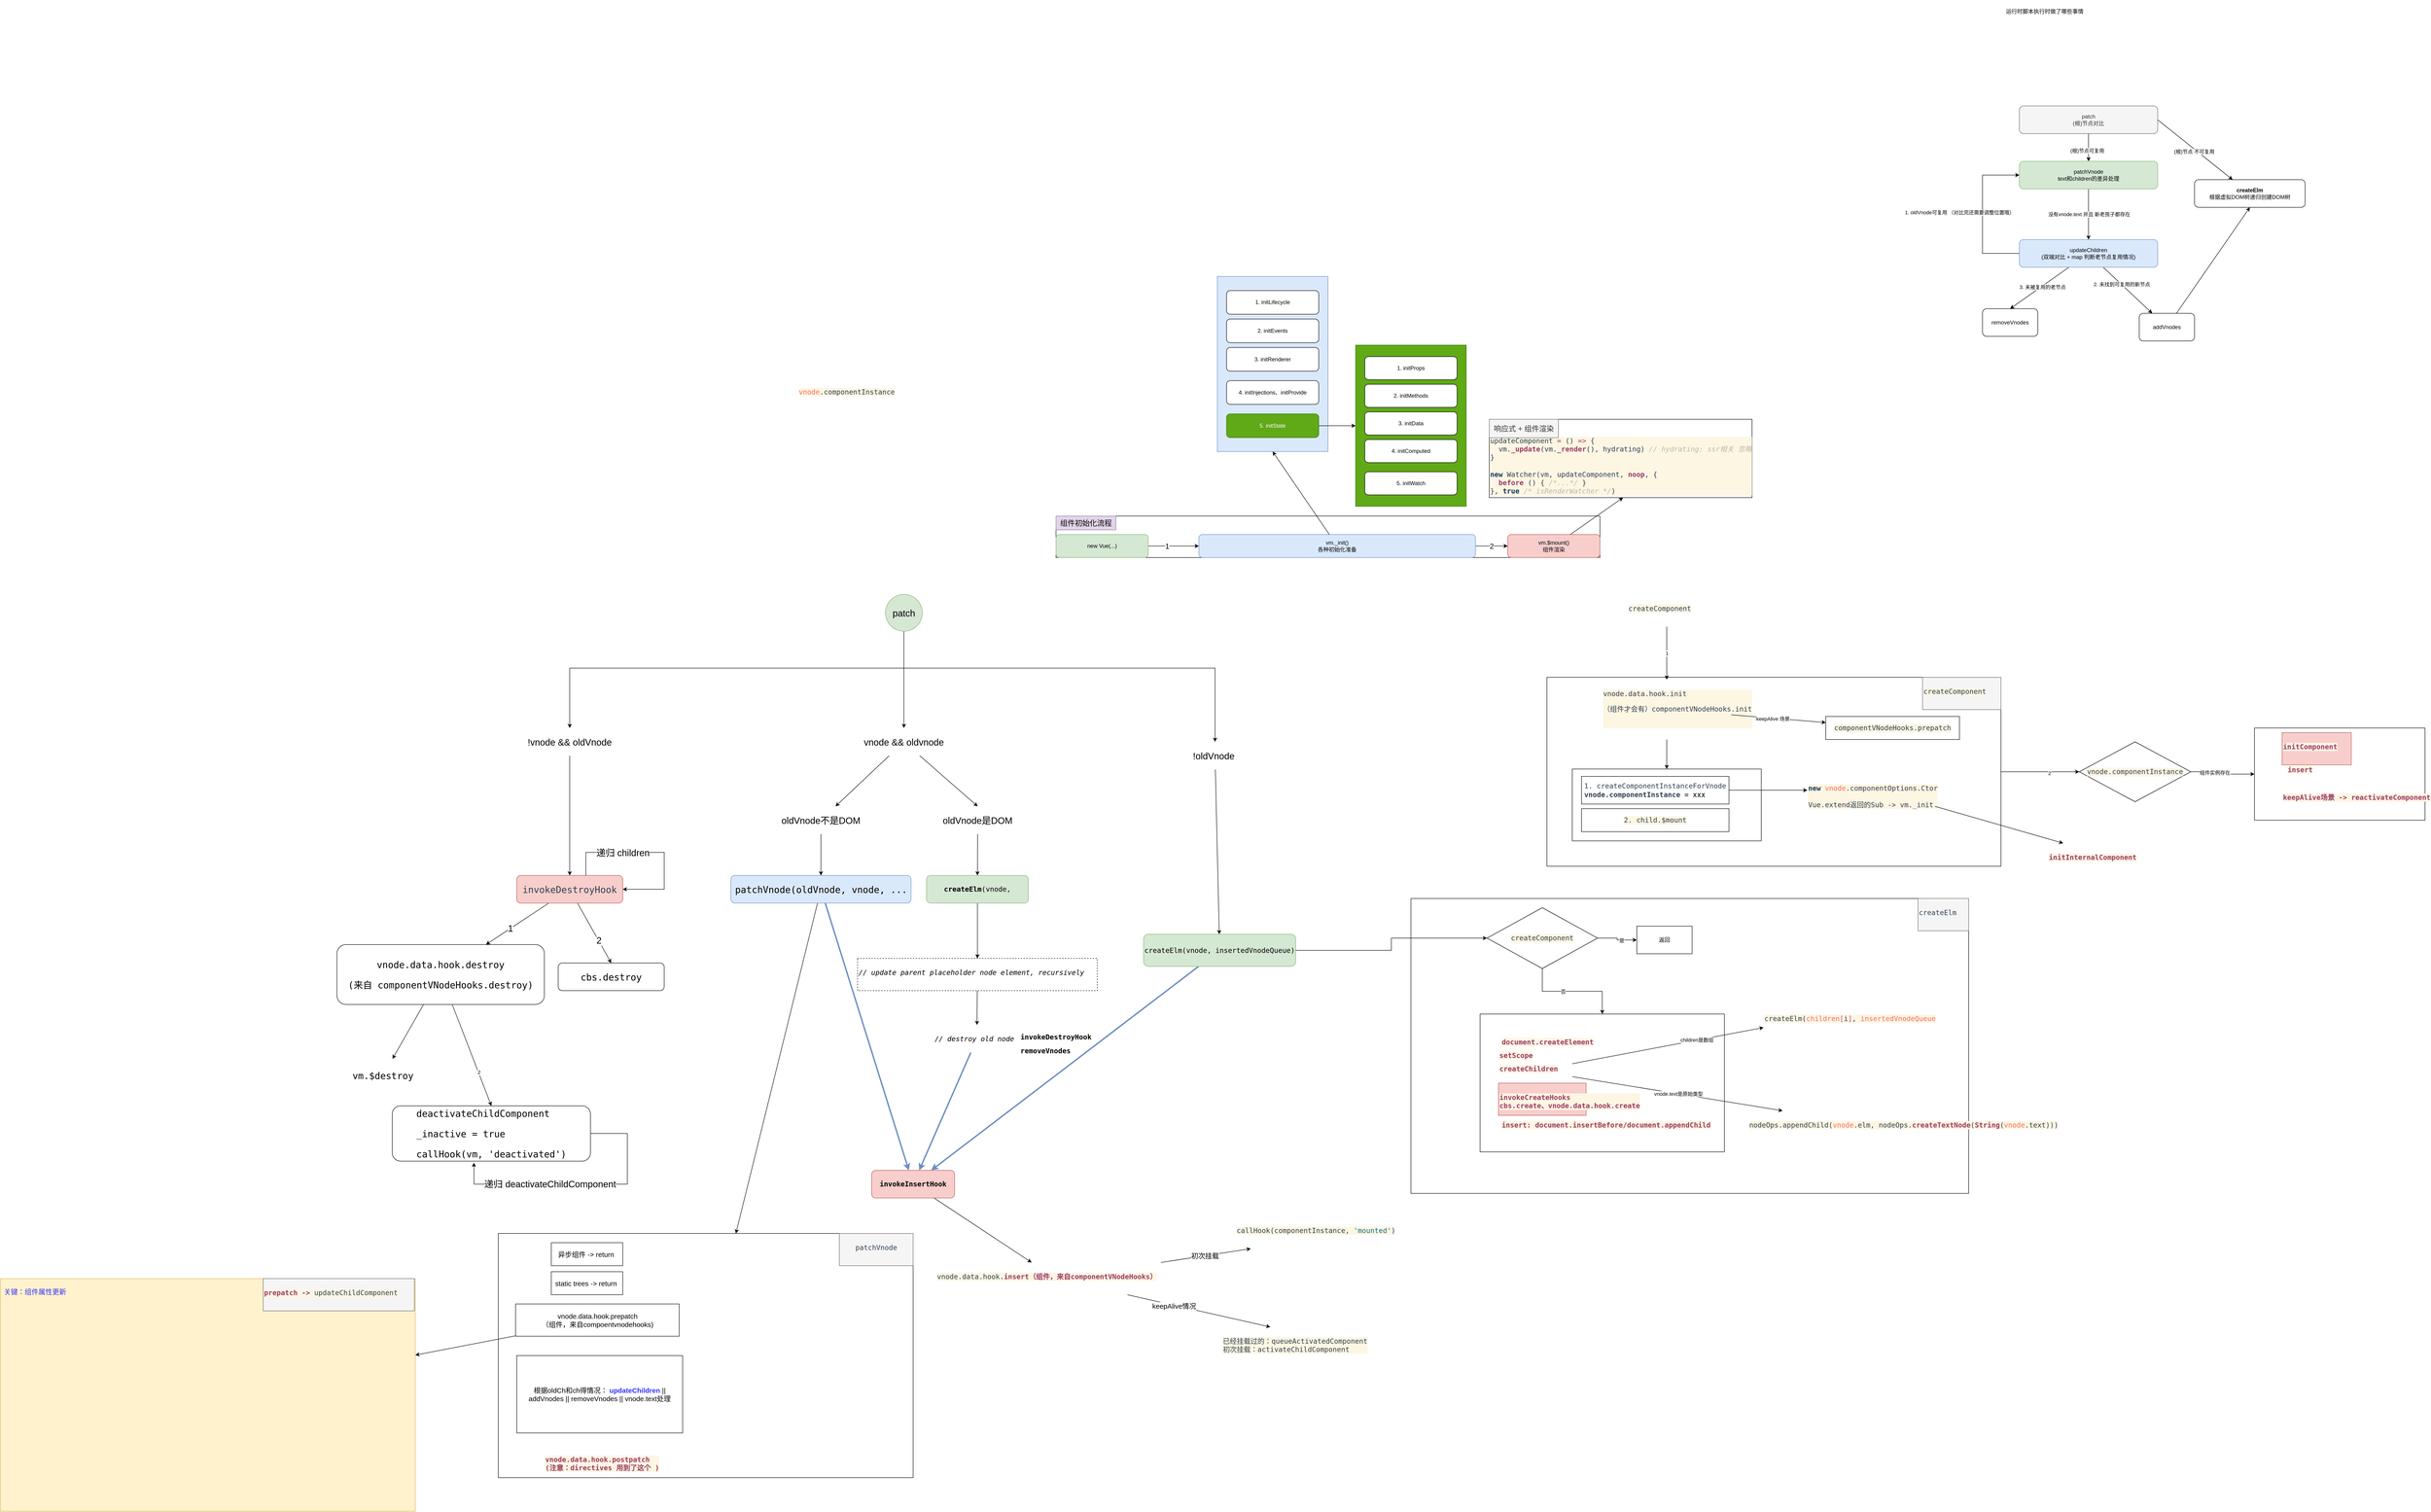 <mxfile version="20.8.13" type="github">
  <diagram id="CYfjbphqx9tA-r45BFys" name="第 1 页">
    <mxGraphModel dx="7836" dy="2775" grid="1" gridSize="10" guides="1" tooltips="1" connect="1" arrows="1" fold="1" page="1" pageScale="1" pageWidth="827" pageHeight="1169" math="0" shadow="0">
      <root>
        <mxCell id="0" />
        <mxCell id="1" parent="0" />
        <mxCell id="IgrU8c0RmBnP60wYQgWF-72" value="" style="rounded=0;whiteSpace=wrap;html=1;labelBackgroundColor=none;fontSize=16;" parent="1" vertex="1">
          <mxGeometry x="-2240" y="1100" width="1180" height="90" as="geometry" />
        </mxCell>
        <mxCell id="-97AYH8ZoUTmS3safVxG-1" value="运行时脚本执行时做了哪些事情" style="text;html=1;strokeColor=none;fillColor=none;align=center;verticalAlign=middle;whiteSpace=wrap;rounded=0;" parent="1" vertex="1">
          <mxGeometry x="-230" y="-20" width="270" height="50" as="geometry" />
        </mxCell>
        <mxCell id="nyC_OaXjF2CT9D5yMoAg-6" style="edgeStyle=orthogonalEdgeStyle;rounded=0;orthogonalLoop=1;jettySize=auto;html=1;entryX=0.5;entryY=0;entryDx=0;entryDy=0;" parent="1" source="nyC_OaXjF2CT9D5yMoAg-3" target="nyC_OaXjF2CT9D5yMoAg-4" edge="1">
          <mxGeometry relative="1" as="geometry" />
        </mxCell>
        <mxCell id="nyC_OaXjF2CT9D5yMoAg-7" value="(根)节点可复用" style="edgeLabel;html=1;align=center;verticalAlign=middle;resizable=0;points=[];" parent="nyC_OaXjF2CT9D5yMoAg-6" vertex="1" connectable="0">
          <mxGeometry x="0.233" y="-3" relative="1" as="geometry">
            <mxPoint as="offset" />
          </mxGeometry>
        </mxCell>
        <mxCell id="nyC_OaXjF2CT9D5yMoAg-13" style="rounded=0;orthogonalLoop=1;jettySize=auto;html=1;exitX=1;exitY=0.5;exitDx=0;exitDy=0;" parent="1" source="nyC_OaXjF2CT9D5yMoAg-3" target="nyC_OaXjF2CT9D5yMoAg-12" edge="1">
          <mxGeometry relative="1" as="geometry" />
        </mxCell>
        <mxCell id="nyC_OaXjF2CT9D5yMoAg-14" value="(根)节点 不可复用" style="edgeLabel;html=1;align=center;verticalAlign=middle;resizable=0;points=[];" parent="nyC_OaXjF2CT9D5yMoAg-13" vertex="1" connectable="0">
          <mxGeometry x="0.057" y="2" relative="1" as="geometry">
            <mxPoint x="-8" y="2" as="offset" />
          </mxGeometry>
        </mxCell>
        <mxCell id="nyC_OaXjF2CT9D5yMoAg-3" value="patch&lt;br&gt;(根)节点对比" style="rounded=1;whiteSpace=wrap;html=1;fillColor=#f5f5f5;fontColor=#333333;strokeColor=#666666;" parent="1" vertex="1">
          <mxGeometry x="-150" y="210" width="300" height="60" as="geometry" />
        </mxCell>
        <mxCell id="nyC_OaXjF2CT9D5yMoAg-10" style="edgeStyle=orthogonalEdgeStyle;rounded=0;orthogonalLoop=1;jettySize=auto;html=1;" parent="1" source="nyC_OaXjF2CT9D5yMoAg-4" target="nyC_OaXjF2CT9D5yMoAg-5" edge="1">
          <mxGeometry relative="1" as="geometry" />
        </mxCell>
        <mxCell id="nyC_OaXjF2CT9D5yMoAg-11" value="没有vnode.text 并且 新老孩子都存在" style="edgeLabel;html=1;align=center;verticalAlign=middle;resizable=0;points=[];" parent="nyC_OaXjF2CT9D5yMoAg-10" vertex="1" connectable="0">
          <mxGeometry x="-0.017" y="1" relative="1" as="geometry">
            <mxPoint y="1" as="offset" />
          </mxGeometry>
        </mxCell>
        <mxCell id="nyC_OaXjF2CT9D5yMoAg-4" value="patchVnode&lt;br&gt;text和children的差异处理" style="rounded=1;whiteSpace=wrap;html=1;fillColor=#d5e8d4;strokeColor=#82b366;" parent="1" vertex="1">
          <mxGeometry x="-150" y="330" width="300" height="60" as="geometry" />
        </mxCell>
        <mxCell id="nyC_OaXjF2CT9D5yMoAg-19" style="edgeStyle=orthogonalEdgeStyle;rounded=0;orthogonalLoop=1;jettySize=auto;html=1;entryX=0;entryY=0.5;entryDx=0;entryDy=0;" parent="1" source="nyC_OaXjF2CT9D5yMoAg-5" target="nyC_OaXjF2CT9D5yMoAg-4" edge="1">
          <mxGeometry relative="1" as="geometry">
            <Array as="points">
              <mxPoint x="-230" y="530" />
              <mxPoint x="-230" y="360" />
            </Array>
          </mxGeometry>
        </mxCell>
        <mxCell id="nyC_OaXjF2CT9D5yMoAg-20" value="1. oldVnode可复用 （对比完还需要调整位置哦）" style="edgeLabel;html=1;align=center;verticalAlign=middle;resizable=0;points=[];" parent="nyC_OaXjF2CT9D5yMoAg-19" vertex="1" connectable="0">
          <mxGeometry x="0.174" y="-2" relative="1" as="geometry">
            <mxPoint x="-52" y="24" as="offset" />
          </mxGeometry>
        </mxCell>
        <mxCell id="nyC_OaXjF2CT9D5yMoAg-29" style="rounded=0;orthogonalLoop=1;jettySize=auto;html=1;" parent="1" source="nyC_OaXjF2CT9D5yMoAg-5" target="nyC_OaXjF2CT9D5yMoAg-27" edge="1">
          <mxGeometry relative="1" as="geometry" />
        </mxCell>
        <mxCell id="nyC_OaXjF2CT9D5yMoAg-32" value="2. 未找到可复用的新节点" style="edgeLabel;html=1;align=center;verticalAlign=middle;resizable=0;points=[];" parent="nyC_OaXjF2CT9D5yMoAg-29" vertex="1" connectable="0">
          <mxGeometry x="-0.258" y="1" relative="1" as="geometry">
            <mxPoint as="offset" />
          </mxGeometry>
        </mxCell>
        <mxCell id="nyC_OaXjF2CT9D5yMoAg-30" style="rounded=0;orthogonalLoop=1;jettySize=auto;html=1;entryX=0.5;entryY=0;entryDx=0;entryDy=0;" parent="1" source="nyC_OaXjF2CT9D5yMoAg-5" target="nyC_OaXjF2CT9D5yMoAg-23" edge="1">
          <mxGeometry relative="1" as="geometry" />
        </mxCell>
        <mxCell id="nyC_OaXjF2CT9D5yMoAg-31" value="3. 未被复用的老节点" style="edgeLabel;html=1;align=center;verticalAlign=middle;resizable=0;points=[];" parent="nyC_OaXjF2CT9D5yMoAg-30" vertex="1" connectable="0">
          <mxGeometry x="-0.07" y="1" relative="1" as="geometry">
            <mxPoint x="1" as="offset" />
          </mxGeometry>
        </mxCell>
        <mxCell id="nyC_OaXjF2CT9D5yMoAg-5" value="updateChildren&lt;br&gt;(双端对比 + map 判断老节点复用情况)" style="rounded=1;whiteSpace=wrap;html=1;fillColor=#dae8fc;strokeColor=#6c8ebf;" parent="1" vertex="1">
          <mxGeometry x="-150" y="500" width="300" height="60" as="geometry" />
        </mxCell>
        <mxCell id="nyC_OaXjF2CT9D5yMoAg-12" value="&lt;b&gt;createElm&lt;/b&gt;&lt;br&gt;根据虚拟DOM树递归创建DOM树" style="rounded=1;whiteSpace=wrap;html=1;" parent="1" vertex="1">
          <mxGeometry x="230" y="370" width="240" height="60" as="geometry" />
        </mxCell>
        <mxCell id="nyC_OaXjF2CT9D5yMoAg-23" value="removeVnodes" style="rounded=1;whiteSpace=wrap;html=1;" parent="1" vertex="1">
          <mxGeometry x="-230" y="650" width="120" height="60" as="geometry" />
        </mxCell>
        <mxCell id="nyC_OaXjF2CT9D5yMoAg-35" style="edgeStyle=none;rounded=0;orthogonalLoop=1;jettySize=auto;html=1;entryX=0.5;entryY=1;entryDx=0;entryDy=0;" parent="1" source="nyC_OaXjF2CT9D5yMoAg-27" target="nyC_OaXjF2CT9D5yMoAg-12" edge="1">
          <mxGeometry relative="1" as="geometry" />
        </mxCell>
        <mxCell id="nyC_OaXjF2CT9D5yMoAg-27" value="addVnodes" style="rounded=1;whiteSpace=wrap;html=1;" parent="1" vertex="1">
          <mxGeometry x="110" y="660" width="120" height="60" as="geometry" />
        </mxCell>
        <mxCell id="IgrU8c0RmBnP60wYQgWF-32" value="" style="group;fillColor=#fff2cc;strokeColor=#d6b656;container=0;" parent="1" vertex="1" connectable="0">
          <mxGeometry x="-1890" y="580" width="240" height="380" as="geometry" />
        </mxCell>
        <mxCell id="IgrU8c0RmBnP60wYQgWF-27" value="" style="rounded=0;whiteSpace=wrap;html=1;labelBackgroundColor=none;fontSize=16;fillColor=#dae8fc;strokeColor=#6c8ebf;" parent="1" vertex="1">
          <mxGeometry x="-1890" y="580" width="240" height="380" as="geometry" />
        </mxCell>
        <mxCell id="IgrU8c0RmBnP60wYQgWF-4" value="1. initLifecycle" style="rounded=1;whiteSpace=wrap;html=1;" parent="1" vertex="1">
          <mxGeometry x="-1870" y="610.588" width="200" height="51.471" as="geometry" />
        </mxCell>
        <mxCell id="IgrU8c0RmBnP60wYQgWF-5" value="2. initEvents" style="rounded=1;whiteSpace=wrap;html=1;" parent="1" vertex="1">
          <mxGeometry x="-1870" y="672.353" width="200" height="51.471" as="geometry" />
        </mxCell>
        <mxCell id="IgrU8c0RmBnP60wYQgWF-6" value="3. initRenderer" style="rounded=1;whiteSpace=wrap;html=1;" parent="1" vertex="1">
          <mxGeometry x="-1870" y="734.118" width="200" height="51.471" as="geometry" />
        </mxCell>
        <mxCell id="IgrU8c0RmBnP60wYQgWF-7" value="4. initInjections、initProvide" style="rounded=1;whiteSpace=wrap;html=1;" parent="1" vertex="1">
          <mxGeometry x="-1870" y="806.176" width="200" height="51.471" as="geometry" />
        </mxCell>
        <mxCell id="IgrU8c0RmBnP60wYQgWF-8" value="5. initState" style="rounded=1;whiteSpace=wrap;html=1;fillColor=#60a917;fontColor=#ffffff;strokeColor=#2D7600;" parent="1" vertex="1">
          <mxGeometry x="-1870" y="878.235" width="200" height="51.471" as="geometry" />
        </mxCell>
        <mxCell id="IgrU8c0RmBnP60wYQgWF-45" style="rounded=0;orthogonalLoop=1;jettySize=auto;html=1;fontSize=16;" parent="1" source="IgrU8c0RmBnP60wYQgWF-8" target="IgrU8c0RmBnP60wYQgWF-44" edge="1">
          <mxGeometry relative="1" as="geometry" />
        </mxCell>
        <mxCell id="IgrU8c0RmBnP60wYQgWF-66" style="edgeStyle=none;rounded=0;orthogonalLoop=1;jettySize=auto;html=1;entryX=0;entryY=0.5;entryDx=0;entryDy=0;fontSize=16;" parent="1" source="IgrU8c0RmBnP60wYQgWF-55" target="IgrU8c0RmBnP60wYQgWF-56" edge="1">
          <mxGeometry relative="1" as="geometry" />
        </mxCell>
        <mxCell id="IgrU8c0RmBnP60wYQgWF-69" value="1" style="edgeLabel;html=1;align=center;verticalAlign=middle;resizable=0;points=[];fontSize=16;" parent="IgrU8c0RmBnP60wYQgWF-66" vertex="1" connectable="0">
          <mxGeometry x="-0.257" y="1" relative="1" as="geometry">
            <mxPoint y="1" as="offset" />
          </mxGeometry>
        </mxCell>
        <mxCell id="IgrU8c0RmBnP60wYQgWF-55" value="new Vue(...)" style="rounded=1;whiteSpace=wrap;html=1;fillColor=#d5e8d4;strokeColor=#82b366;" parent="1" vertex="1">
          <mxGeometry x="-2240" y="1140" width="200" height="50" as="geometry" />
        </mxCell>
        <mxCell id="IgrU8c0RmBnP60wYQgWF-68" style="edgeStyle=none;rounded=0;orthogonalLoop=1;jettySize=auto;html=1;entryX=0;entryY=0.5;entryDx=0;entryDy=0;fontSize=16;" parent="1" source="IgrU8c0RmBnP60wYQgWF-56" target="IgrU8c0RmBnP60wYQgWF-67" edge="1">
          <mxGeometry relative="1" as="geometry" />
        </mxCell>
        <mxCell id="IgrU8c0RmBnP60wYQgWF-70" value="2" style="edgeLabel;html=1;align=center;verticalAlign=middle;resizable=0;points=[];fontSize=16;" parent="IgrU8c0RmBnP60wYQgWF-68" vertex="1" connectable="0">
          <mxGeometry y="1" relative="1" as="geometry">
            <mxPoint y="1" as="offset" />
          </mxGeometry>
        </mxCell>
        <mxCell id="IgrU8c0RmBnP60wYQgWF-56" value="vm._init()&lt;br&gt;各种初始化准备" style="rounded=1;whiteSpace=wrap;html=1;fillColor=#dae8fc;strokeColor=#6c8ebf;" parent="1" vertex="1">
          <mxGeometry x="-1930" y="1140" width="600" height="50" as="geometry" />
        </mxCell>
        <mxCell id="IgrU8c0RmBnP60wYQgWF-62" value="" style="group" parent="1" vertex="1" connectable="0">
          <mxGeometry x="-1590" y="728.97" width="240" height="350" as="geometry" />
        </mxCell>
        <mxCell id="IgrU8c0RmBnP60wYQgWF-44" value="" style="rounded=0;whiteSpace=wrap;html=1;labelBackgroundColor=none;fontSize=16;fillColor=#60a917;strokeColor=#2D7600;fontColor=#ffffff;" parent="IgrU8c0RmBnP60wYQgWF-62" vertex="1">
          <mxGeometry width="240" height="350" as="geometry" />
        </mxCell>
        <mxCell id="IgrU8c0RmBnP60wYQgWF-9" value="1. initProps" style="rounded=1;whiteSpace=wrap;html=1;" parent="IgrU8c0RmBnP60wYQgWF-62" vertex="1">
          <mxGeometry x="20" y="25" width="200" height="50" as="geometry" />
        </mxCell>
        <mxCell id="IgrU8c0RmBnP60wYQgWF-10" value="2.&amp;nbsp;initMethods" style="rounded=1;whiteSpace=wrap;html=1;" parent="IgrU8c0RmBnP60wYQgWF-62" vertex="1">
          <mxGeometry x="20" y="85" width="200" height="50" as="geometry" />
        </mxCell>
        <mxCell id="IgrU8c0RmBnP60wYQgWF-11" value="3.&amp;nbsp;initData" style="rounded=1;whiteSpace=wrap;html=1;" parent="IgrU8c0RmBnP60wYQgWF-62" vertex="1">
          <mxGeometry x="20" y="145" width="200" height="50" as="geometry" />
        </mxCell>
        <mxCell id="IgrU8c0RmBnP60wYQgWF-12" value="4.&amp;nbsp;initComputed" style="rounded=1;whiteSpace=wrap;html=1;" parent="IgrU8c0RmBnP60wYQgWF-62" vertex="1">
          <mxGeometry x="20" y="205" width="200" height="50" as="geometry" />
        </mxCell>
        <mxCell id="IgrU8c0RmBnP60wYQgWF-13" value="5.&amp;nbsp;initWatch" style="rounded=1;whiteSpace=wrap;html=1;" parent="IgrU8c0RmBnP60wYQgWF-62" vertex="1">
          <mxGeometry x="20" y="275" width="200" height="50" as="geometry" />
        </mxCell>
        <mxCell id="IgrU8c0RmBnP60wYQgWF-67" value="vm.$mount()&lt;br&gt;组件渲染" style="rounded=1;whiteSpace=wrap;html=1;fillColor=#f8cecc;strokeColor=#b85450;" parent="1" vertex="1">
          <mxGeometry x="-1260" y="1140" width="200" height="50" as="geometry" />
        </mxCell>
        <mxCell id="IgrU8c0RmBnP60wYQgWF-65" style="edgeStyle=none;rounded=0;orthogonalLoop=1;jettySize=auto;html=1;entryX=0.5;entryY=1;entryDx=0;entryDy=0;fontSize=16;" parent="1" source="IgrU8c0RmBnP60wYQgWF-56" target="IgrU8c0RmBnP60wYQgWF-27" edge="1">
          <mxGeometry relative="1" as="geometry" />
        </mxCell>
        <mxCell id="IgrU8c0RmBnP60wYQgWF-73" value="组件初始化流程" style="text;html=1;strokeColor=#9673a6;fillColor=#e1d5e7;align=center;verticalAlign=middle;whiteSpace=wrap;rounded=0;fontSize=16;" parent="1" vertex="1">
          <mxGeometry x="-2240" y="1100" width="130" height="30" as="geometry" />
        </mxCell>
        <mxCell id="IgrU8c0RmBnP60wYQgWF-80" value="" style="group" parent="1" vertex="1" connectable="0">
          <mxGeometry x="-1300" y="890" width="570" height="170" as="geometry" />
        </mxCell>
        <mxCell id="IgrU8c0RmBnP60wYQgWF-78" value="" style="rounded=0;whiteSpace=wrap;html=1;labelBackgroundColor=none;fontSize=16;" parent="IgrU8c0RmBnP60wYQgWF-80" vertex="1">
          <mxGeometry width="570" height="170" as="geometry" />
        </mxCell>
        <mxCell id="IgrU8c0RmBnP60wYQgWF-76" value="&lt;pre style=&quot;background-color:#fdf6e3;color:#2f3f50;font-family:&#39;Fira Code&#39;,monospace;font-size:11.3pt;&quot;&gt;updateComponent &lt;span style=&quot;color:#9b3a63;&quot;&gt;= &lt;/span&gt;() &lt;span style=&quot;color:#9b3a63;&quot;&gt;=&amp;gt; &lt;/span&gt;{&lt;br&gt;  vm.&lt;span style=&quot;color:#9b3a63;font-weight:bold;&quot;&gt;_update&lt;/span&gt;(vm.&lt;span style=&quot;color:#9b3a63;font-weight:bold;&quot;&gt;_render&lt;/span&gt;(), hydrating) &lt;span style=&quot;color:#beb7a2;font-style:italic;&quot;&gt;// hydrating: ssr&lt;/span&gt;&lt;span style=&quot;color:#beb7a2;font-style:italic;font-family:&#39;Menlo-Regular&#39;,monospace;&quot;&gt;相关 忽略&lt;br&gt;&lt;/span&gt;}&lt;br&gt;&lt;br&gt;&lt;span style=&quot;color:#16395a;font-weight:bold;&quot;&gt;new &lt;/span&gt;Watcher(vm, updateComponent, &lt;span style=&quot;color:#9b3a63;font-weight:bold;&quot;&gt;noop&lt;/span&gt;, {&lt;br&gt;  &lt;span style=&quot;color:#9b3a63;font-weight:bold;&quot;&gt;before &lt;/span&gt;() { &lt;span style=&quot;color:#beb7a2;font-style:italic;&quot;&gt;/*...*/ &lt;/span&gt;}&lt;br&gt;}, &lt;span style=&quot;color:#16395a;font-weight:bold;&quot;&gt;true &lt;/span&gt;&lt;span style=&quot;color:#beb7a2;font-style:italic;&quot;&gt;/* isRenderWatcher */&lt;/span&gt;)&lt;/pre&gt;" style="text;whiteSpace=wrap;html=1;fontSize=16;verticalAlign=middle;" parent="IgrU8c0RmBnP60wYQgWF-80" vertex="1">
          <mxGeometry y="39.71" width="570" height="121.76" as="geometry" />
        </mxCell>
        <mxCell id="IgrU8c0RmBnP60wYQgWF-77" value="响应式 + 组件渲染" style="rounded=0;whiteSpace=wrap;html=1;labelBackgroundColor=none;fontSize=16;fillColor=#f5f5f5;strokeColor=#666666;fontColor=#333333;" parent="IgrU8c0RmBnP60wYQgWF-80" vertex="1">
          <mxGeometry width="150" height="40" as="geometry" />
        </mxCell>
        <mxCell id="IgrU8c0RmBnP60wYQgWF-79" style="edgeStyle=none;rounded=0;orthogonalLoop=1;jettySize=auto;html=1;exitX=1;exitY=0.5;exitDx=0;exitDy=0;fontSize=16;" parent="IgrU8c0RmBnP60wYQgWF-80" source="IgrU8c0RmBnP60wYQgWF-77" target="IgrU8c0RmBnP60wYQgWF-77" edge="1">
          <mxGeometry relative="1" as="geometry" />
        </mxCell>
        <mxCell id="IgrU8c0RmBnP60wYQgWF-81" style="edgeStyle=none;rounded=0;orthogonalLoop=1;jettySize=auto;html=1;fontSize=16;entryX=0.509;entryY=1.07;entryDx=0;entryDy=0;entryPerimeter=0;" parent="1" source="IgrU8c0RmBnP60wYQgWF-67" target="IgrU8c0RmBnP60wYQgWF-76" edge="1">
          <mxGeometry relative="1" as="geometry" />
        </mxCell>
        <mxCell id="qLNd9muEBpBftxDDXbBB-7" style="rounded=0;orthogonalLoop=1;jettySize=auto;html=1;entryX=0.5;entryY=0;entryDx=0;entryDy=0;" parent="1" source="qLNd9muEBpBftxDDXbBB-2" target="qLNd9muEBpBftxDDXbBB-5" edge="1">
          <mxGeometry relative="1" as="geometry" />
        </mxCell>
        <mxCell id="qLNd9muEBpBftxDDXbBB-20" value="&lt;font style=&quot;font-size: 20px;&quot;&gt;2&lt;/font&gt;" style="edgeLabel;html=1;align=center;verticalAlign=middle;resizable=0;points=[];labelBackgroundColor=default;fontColor=default;" parent="qLNd9muEBpBftxDDXbBB-7" vertex="1" connectable="0">
          <mxGeometry x="0.218" y="1" relative="1" as="geometry">
            <mxPoint y="1" as="offset" />
          </mxGeometry>
        </mxCell>
        <mxCell id="qLNd9muEBpBftxDDXbBB-8" style="rounded=0;orthogonalLoop=1;jettySize=auto;html=1;" parent="1" source="qLNd9muEBpBftxDDXbBB-2" target="qLNd9muEBpBftxDDXbBB-6" edge="1">
          <mxGeometry relative="1" as="geometry" />
        </mxCell>
        <mxCell id="qLNd9muEBpBftxDDXbBB-21" value="&lt;font style=&quot;font-size: 20px;&quot;&gt;1&lt;/font&gt;" style="edgeLabel;html=1;align=center;verticalAlign=middle;resizable=0;points=[];labelBackgroundColor=default;fontColor=default;" parent="qLNd9muEBpBftxDDXbBB-8" vertex="1" connectable="0">
          <mxGeometry x="0.21" y="-2" relative="1" as="geometry">
            <mxPoint y="1" as="offset" />
          </mxGeometry>
        </mxCell>
        <mxCell id="qLNd9muEBpBftxDDXbBB-2" value="&lt;pre style=&quot;color: rgb(47, 63, 80); font-family: &amp;quot;Fira Code&amp;quot;, monospace; font-size: 20px;&quot;&gt;invokeDestroyHook&lt;/pre&gt;" style="rounded=1;whiteSpace=wrap;html=1;fillColor=#f8cecc;strokeColor=#b85450;fontSize=20;" parent="1" vertex="1">
          <mxGeometry x="-3410" y="1880" width="230" height="60" as="geometry" />
        </mxCell>
        <mxCell id="qLNd9muEBpBftxDDXbBB-5" value="&lt;pre style=&quot;font-family: &amp;quot;Fira Code&amp;quot;, monospace; font-size: 20px;&quot;&gt;cbs.destroy&lt;/pre&gt;" style="rounded=1;whiteSpace=wrap;html=1;labelBackgroundColor=none;fontColor=default;fontSize=20;" parent="1" vertex="1">
          <mxGeometry x="-3320" y="2070" width="230" height="60" as="geometry" />
        </mxCell>
        <mxCell id="qLNd9muEBpBftxDDXbBB-17" style="edgeStyle=none;rounded=0;orthogonalLoop=1;jettySize=auto;html=1;entryX=0.5;entryY=0;entryDx=0;entryDy=0;labelBackgroundColor=default;fontColor=default;" parent="1" source="qLNd9muEBpBftxDDXbBB-6" target="qLNd9muEBpBftxDDXbBB-31" edge="1">
          <mxGeometry relative="1" as="geometry">
            <mxPoint x="-2700" y="1889.808" as="targetPoint" />
          </mxGeometry>
        </mxCell>
        <mxCell id="qLNd9muEBpBftxDDXbBB-19" value="2" style="edgeLabel;html=1;align=center;verticalAlign=middle;resizable=0;points=[];labelBackgroundColor=default;fontColor=default;" parent="qLNd9muEBpBftxDDXbBB-17" vertex="1" connectable="0">
          <mxGeometry x="0.34" y="1" relative="1" as="geometry">
            <mxPoint as="offset" />
          </mxGeometry>
        </mxCell>
        <mxCell id="Tw7vDCOJv9hkWKka9X_p-127" style="rounded=0;orthogonalLoop=1;jettySize=auto;html=1;labelBackgroundColor=default;fontSize=20;fontColor=default;" edge="1" parent="1" source="qLNd9muEBpBftxDDXbBB-6" target="qLNd9muEBpBftxDDXbBB-11">
          <mxGeometry relative="1" as="geometry" />
        </mxCell>
        <mxCell id="qLNd9muEBpBftxDDXbBB-6" value="&lt;pre style=&quot;font-family: &amp;quot;Fira Code&amp;quot;, monospace; font-size: 20px;&quot;&gt;vnode.data.hook.destroy&lt;/pre&gt;&lt;pre style=&quot;font-family: &amp;quot;Fira Code&amp;quot;, monospace; font-size: 20px;&quot;&gt;(来自 componentVNodeHooks.destroy)&lt;/pre&gt;" style="rounded=1;html=1;labelBackgroundColor=none;fontColor=default;fillColor=none;fontSize=20;whiteSpace=wrap;" parent="1" vertex="1">
          <mxGeometry x="-3800" y="2030" width="450" height="130" as="geometry" />
        </mxCell>
        <mxCell id="qLNd9muEBpBftxDDXbBB-11" value="&lt;pre style=&quot;font-family: &amp;quot;Fira Code&amp;quot;, monospace; font-size: 20px;&quot;&gt;vm.$destroy&lt;/pre&gt;" style="text;whiteSpace=wrap;html=1;labelBackgroundColor=none;fontColor=default;fontSize=20;verticalAlign=middle;align=center;" parent="1" vertex="1">
          <mxGeometry x="-3790" y="2278" width="180" height="72" as="geometry" />
        </mxCell>
        <mxCell id="qLNd9muEBpBftxDDXbBB-31" value="&lt;pre style=&quot;border-color: var(--border-color); text-align: left; font-family: &amp;quot;Fira Code&amp;quot;, monospace; font-size: 20px;&quot;&gt;deactivateChildComponent&lt;br style=&quot;border-color: var(--border-color); font-size: 20px;&quot;&gt;&lt;pre style=&quot;border-color: var(--border-color); font-family: &amp;quot;Fira Code&amp;quot;, monospace; font-size: 20px;&quot;&gt;_inactive = true&lt;br style=&quot;border-color: var(--border-color); font-size: 20px;&quot;&gt;&lt;pre style=&quot;border-color: var(--border-color); font-family: &amp;quot;Fira Code&amp;quot;, monospace; font-size: 20px;&quot;&gt;callHook(vm, &lt;span style=&quot;border-color: var(--border-color); font-size: 20px;&quot;&gt;&#39;deactivated&#39;&lt;/span&gt;)&lt;/pre&gt;&lt;/pre&gt;&lt;/pre&gt;" style="rounded=1;whiteSpace=wrap;html=1;labelBackgroundColor=none;fontColor=default;fontSize=20;fontStyle=0;" parent="1" vertex="1">
          <mxGeometry x="-3680" y="2380" width="430" height="120" as="geometry" />
        </mxCell>
        <mxCell id="qLNd9muEBpBftxDDXbBB-32" style="edgeStyle=orthogonalEdgeStyle;rounded=0;orthogonalLoop=1;jettySize=auto;html=1;entryX=0.412;entryY=1.028;entryDx=0;entryDy=0;entryPerimeter=0;exitX=1;exitY=0.5;exitDx=0;exitDy=0;labelBackgroundColor=default;fontColor=default;" parent="1" source="qLNd9muEBpBftxDDXbBB-31" target="qLNd9muEBpBftxDDXbBB-31" edge="1">
          <mxGeometry relative="1" as="geometry">
            <Array as="points">
              <mxPoint x="-3170" y="2440" />
              <mxPoint x="-3170" y="2550" />
              <mxPoint x="-3503" y="2550" />
            </Array>
          </mxGeometry>
        </mxCell>
        <mxCell id="qLNd9muEBpBftxDDXbBB-33" value="&lt;font style=&quot;font-size: 20px;&quot;&gt;递归&amp;nbsp;&lt;/font&gt;deactivateChildComponent" style="edgeLabel;html=1;align=center;verticalAlign=middle;resizable=0;points=[];labelBackgroundColor=default;fontColor=default;fontSize=20;" parent="qLNd9muEBpBftxDDXbBB-32" vertex="1" connectable="0">
          <mxGeometry x="0.469" y="-1" relative="1" as="geometry">
            <mxPoint x="60" as="offset" />
          </mxGeometry>
        </mxCell>
        <mxCell id="Tw7vDCOJv9hkWKka9X_p-125" style="edgeStyle=orthogonalEdgeStyle;rounded=0;orthogonalLoop=1;jettySize=auto;html=1;labelBackgroundColor=default;fontSize=20;fontColor=default;" edge="1" parent="1" source="qLNd9muEBpBftxDDXbBB-36" target="qLNd9muEBpBftxDDXbBB-2">
          <mxGeometry relative="1" as="geometry" />
        </mxCell>
        <mxCell id="qLNd9muEBpBftxDDXbBB-36" value="!vnode &amp;amp;&amp;amp; oldVnode" style="text;html=1;strokeColor=none;fillColor=none;align=center;verticalAlign=middle;whiteSpace=wrap;rounded=0;fontSize=20;" parent="1" vertex="1">
          <mxGeometry x="-3395" y="1560" width="200" height="60" as="geometry" />
        </mxCell>
        <mxCell id="qLNd9muEBpBftxDDXbBB-49" style="rounded=0;orthogonalLoop=1;jettySize=auto;html=1;" parent="1" source="qLNd9muEBpBftxDDXbBB-37" target="qLNd9muEBpBftxDDXbBB-38" edge="1">
          <mxGeometry relative="1" as="geometry" />
        </mxCell>
        <mxCell id="qLNd9muEBpBftxDDXbBB-37" value="!oldVnode&amp;nbsp;" style="text;html=1;strokeColor=none;fillColor=none;align=center;verticalAlign=middle;whiteSpace=wrap;rounded=0;fontSize=20;" parent="1" vertex="1">
          <mxGeometry x="-1995" y="1590" width="200" height="60" as="geometry" />
        </mxCell>
        <mxCell id="qLNd9muEBpBftxDDXbBB-56" style="rounded=0;orthogonalLoop=1;jettySize=auto;html=1;fillColor=#dae8fc;strokeColor=#6c8ebf;strokeWidth=3;" parent="1" source="qLNd9muEBpBftxDDXbBB-38" target="qLNd9muEBpBftxDDXbBB-55" edge="1">
          <mxGeometry relative="1" as="geometry" />
        </mxCell>
        <mxCell id="qLNd9muEBpBftxDDXbBB-38" value="&lt;pre style=&quot;font-family: &amp;quot;Fira Code&amp;quot;, monospace; font-size: 11.3pt;&quot;&gt;&lt;pre style=&quot;font-family: &amp;quot;Fira Code&amp;quot;, monospace; font-size: 11.3pt;&quot;&gt;createElm(&lt;span style=&quot;&quot;&gt;vnode&lt;/span&gt;, insertedVnodeQueue)&lt;/pre&gt;&lt;/pre&gt;" style="rounded=1;whiteSpace=wrap;html=1;fillColor=#d5e8d4;strokeColor=#82b366;labelBackgroundColor=none;fontColor=default;" parent="1" vertex="1">
          <mxGeometry x="-2050" y="2007.5" width="330" height="70" as="geometry" />
        </mxCell>
        <mxCell id="qLNd9muEBpBftxDDXbBB-47" style="rounded=0;orthogonalLoop=1;jettySize=auto;html=1;fontSize=20;" parent="1" source="qLNd9muEBpBftxDDXbBB-39" target="qLNd9muEBpBftxDDXbBB-40" edge="1">
          <mxGeometry relative="1" as="geometry" />
        </mxCell>
        <mxCell id="qLNd9muEBpBftxDDXbBB-48" style="rounded=0;orthogonalLoop=1;jettySize=auto;html=1;entryX=0.5;entryY=0;entryDx=0;entryDy=0;fontSize=20;" parent="1" source="qLNd9muEBpBftxDDXbBB-39" target="qLNd9muEBpBftxDDXbBB-43" edge="1">
          <mxGeometry relative="1" as="geometry" />
        </mxCell>
        <mxCell id="qLNd9muEBpBftxDDXbBB-39" value="vnode &amp;amp;&amp;amp; oldvnode" style="text;html=1;strokeColor=none;fillColor=none;align=center;verticalAlign=middle;whiteSpace=wrap;rounded=0;fontSize=20;" parent="1" vertex="1">
          <mxGeometry x="-2670" y="1560" width="200" height="60" as="geometry" />
        </mxCell>
        <mxCell id="qLNd9muEBpBftxDDXbBB-45" style="rounded=0;orthogonalLoop=1;jettySize=auto;html=1;" parent="1" source="qLNd9muEBpBftxDDXbBB-40" target="qLNd9muEBpBftxDDXbBB-42" edge="1">
          <mxGeometry relative="1" as="geometry" />
        </mxCell>
        <mxCell id="qLNd9muEBpBftxDDXbBB-40" value="oldVnode不是DOM" style="text;html=1;strokeColor=none;fillColor=none;align=center;verticalAlign=middle;whiteSpace=wrap;rounded=0;fontSize=20;" parent="1" vertex="1">
          <mxGeometry x="-2850" y="1730" width="200" height="60" as="geometry" />
        </mxCell>
        <mxCell id="Tw7vDCOJv9hkWKka9X_p-6" style="edgeStyle=none;rounded=0;orthogonalLoop=1;jettySize=auto;html=1;fillColor=#dae8fc;strokeColor=#6c8ebf;strokeWidth=3;" edge="1" parent="1" source="qLNd9muEBpBftxDDXbBB-42" target="qLNd9muEBpBftxDDXbBB-55">
          <mxGeometry relative="1" as="geometry" />
        </mxCell>
        <mxCell id="Tw7vDCOJv9hkWKka9X_p-103" style="edgeStyle=none;rounded=0;orthogonalLoop=1;jettySize=auto;html=1;" edge="1" parent="1" source="qLNd9muEBpBftxDDXbBB-42" target="Tw7vDCOJv9hkWKka9X_p-104">
          <mxGeometry relative="1" as="geometry">
            <mxPoint x="-2840.411" y="2598.0" as="targetPoint" />
          </mxGeometry>
        </mxCell>
        <mxCell id="qLNd9muEBpBftxDDXbBB-42" value="&lt;pre style=&quot;font-family: &amp;quot;Fira Code&amp;quot;, monospace; font-size: 20px;&quot;&gt;&lt;pre style=&quot;font-family: &amp;quot;Fira Code&amp;quot;, monospace;&quot;&gt;patchVnode(oldVnode, vnode, ...&lt;/pre&gt;&lt;/pre&gt;" style="rounded=1;whiteSpace=wrap;html=1;fillColor=#dae8fc;strokeColor=#6c8ebf;" parent="1" vertex="1">
          <mxGeometry x="-2945.5" y="1880" width="391" height="60" as="geometry" />
        </mxCell>
        <mxCell id="qLNd9muEBpBftxDDXbBB-46" style="rounded=0;orthogonalLoop=1;jettySize=auto;html=1;" parent="1" source="qLNd9muEBpBftxDDXbBB-43" target="qLNd9muEBpBftxDDXbBB-44" edge="1">
          <mxGeometry relative="1" as="geometry" />
        </mxCell>
        <mxCell id="qLNd9muEBpBftxDDXbBB-43" value="oldVnode是DOM" style="text;html=1;strokeColor=none;fillColor=none;align=center;verticalAlign=middle;whiteSpace=wrap;rounded=0;fontSize=20;" parent="1" vertex="1">
          <mxGeometry x="-2510" y="1730" width="200" height="60" as="geometry" />
        </mxCell>
        <mxCell id="qLNd9muEBpBftxDDXbBB-52" style="rounded=0;orthogonalLoop=1;jettySize=auto;html=1;" parent="1" source="qLNd9muEBpBftxDDXbBB-44" target="qLNd9muEBpBftxDDXbBB-51" edge="1">
          <mxGeometry relative="1" as="geometry" />
        </mxCell>
        <mxCell id="Tw7vDCOJv9hkWKka9X_p-132" style="edgeStyle=none;rounded=0;orthogonalLoop=1;jettySize=auto;html=1;labelBackgroundColor=default;fontSize=20;fontColor=default;" edge="1" parent="1" source="qLNd9muEBpBftxDDXbBB-51" target="Tw7vDCOJv9hkWKka9X_p-131">
          <mxGeometry relative="1" as="geometry" />
        </mxCell>
        <mxCell id="qLNd9muEBpBftxDDXbBB-51" value="&lt;pre style=&quot;font-family: &amp;quot;Fira Code&amp;quot;, monospace; font-size: 11.3pt;&quot;&gt;&lt;span style=&quot;font-style: italic;&quot;&gt;// update parent placeholder node element, recursively&lt;/span&gt;&lt;/pre&gt;" style="text;whiteSpace=wrap;html=1;fontColor=default;labelBackgroundColor=default;strokeColor=default;dashed=1;" parent="1" vertex="1">
          <mxGeometry x="-2670.5" y="2060" width="520" height="70" as="geometry" />
        </mxCell>
        <mxCell id="Tw7vDCOJv9hkWKka9X_p-113" style="edgeStyle=none;rounded=0;orthogonalLoop=1;jettySize=auto;html=1;fontSize=15;" edge="1" parent="1" source="qLNd9muEBpBftxDDXbBB-55" target="Tw7vDCOJv9hkWKka9X_p-112">
          <mxGeometry relative="1" as="geometry" />
        </mxCell>
        <mxCell id="qLNd9muEBpBftxDDXbBB-55" value="&lt;pre style=&quot;font-family: &amp;quot;Fira Code&amp;quot;, monospace; font-size: 11.3pt;&quot;&gt;&lt;span style=&quot;font-weight: bold;&quot;&gt;invokeInsertHook&lt;/span&gt;&lt;/pre&gt;" style="text;whiteSpace=wrap;html=1;fillColor=#f8cecc;strokeColor=#b85450;labelBackgroundColor=none;fontColor=default;align=center;verticalAlign=middle;rounded=1;" parent="1" vertex="1">
          <mxGeometry x="-2640" y="2520" width="180" height="60" as="geometry" />
        </mxCell>
        <mxCell id="qLNd9muEBpBftxDDXbBB-44" value="&lt;pre style=&quot;font-family: &amp;quot;Fira Code&amp;quot;, monospace; font-size: 11.3pt;&quot;&gt;&lt;span style=&quot;font-weight: bold;&quot;&gt;createElm&lt;/span&gt;(&lt;span style=&quot;&quot;&gt;vnode&lt;/span&gt;,&lt;/pre&gt;" style="text;whiteSpace=wrap;html=1;fillColor=#d5e8d4;strokeColor=#82b366;labelBackgroundColor=none;fontColor=default;align=center;verticalAlign=middle;rounded=1;" parent="1" vertex="1">
          <mxGeometry x="-2521" y="1880" width="221" height="60" as="geometry" />
        </mxCell>
        <mxCell id="Tw7vDCOJv9hkWKka9X_p-2" style="edgeStyle=orthogonalEdgeStyle;rounded=0;orthogonalLoop=1;jettySize=auto;html=1;" edge="1" parent="1" source="Tw7vDCOJv9hkWKka9X_p-1" target="qLNd9muEBpBftxDDXbBB-36">
          <mxGeometry relative="1" as="geometry">
            <Array as="points">
              <mxPoint x="-2570" y="1430" />
              <mxPoint x="-3295" y="1430" />
            </Array>
          </mxGeometry>
        </mxCell>
        <mxCell id="Tw7vDCOJv9hkWKka9X_p-123" style="edgeStyle=orthogonalEdgeStyle;rounded=0;orthogonalLoop=1;jettySize=auto;html=1;fontSize=20;fontColor=#3333FF;" edge="1" parent="1" source="Tw7vDCOJv9hkWKka9X_p-1" target="qLNd9muEBpBftxDDXbBB-39">
          <mxGeometry relative="1" as="geometry" />
        </mxCell>
        <mxCell id="Tw7vDCOJv9hkWKka9X_p-135" style="edgeStyle=orthogonalEdgeStyle;rounded=0;orthogonalLoop=1;jettySize=auto;html=1;entryX=0.5;entryY=0;entryDx=0;entryDy=0;labelBackgroundColor=default;fontSize=20;fontColor=default;" edge="1" parent="1" source="Tw7vDCOJv9hkWKka9X_p-1" target="qLNd9muEBpBftxDDXbBB-37">
          <mxGeometry relative="1" as="geometry">
            <Array as="points">
              <mxPoint x="-2570" y="1430" />
              <mxPoint x="-1895" y="1430" />
            </Array>
          </mxGeometry>
        </mxCell>
        <mxCell id="Tw7vDCOJv9hkWKka9X_p-1" value="patch" style="ellipse;whiteSpace=wrap;html=1;aspect=fixed;fontSize=20;fillColor=#d5e8d4;strokeColor=#82b366;" vertex="1" parent="1">
          <mxGeometry x="-2610" y="1270" width="80" height="80" as="geometry" />
        </mxCell>
        <mxCell id="Tw7vDCOJv9hkWKka9X_p-45" value="&lt;pre style=&quot;background-color:#fdf6e3;color:#2f3f50;font-family:&#39;Fira Code&#39;,monospace;font-size:11.3pt;&quot;&gt;&lt;span style=&quot;color:#f76c5e;&quot;&gt;vnode&lt;/span&gt;.componentInstance&lt;/pre&gt;" style="text;whiteSpace=wrap;html=1;" vertex="1" parent="1">
          <mxGeometry x="-2800" y="800" width="240" height="70" as="geometry" />
        </mxCell>
        <mxCell id="Tw7vDCOJv9hkWKka9X_p-16" value="&lt;meta charset=&quot;utf-8&quot;&gt;&lt;pre style=&quot;border-color: var(--border-color); font-style: normal; font-variant-ligatures: normal; font-variant-caps: normal; font-weight: 400; letter-spacing: normal; orphans: 2; text-indent: 0px; text-transform: none; widows: 2; word-spacing: 0px; -webkit-text-stroke-width: 0px; text-decoration-thickness: initial; text-decoration-style: initial; text-decoration-color: initial; text-align: left; background-color: rgb(253, 246, 227); color: rgb(47, 63, 80); font-family: &amp;quot;Fira Code&amp;quot;, monospace; font-size: 11.3pt;&quot;&gt;createComponent&lt;/pre&gt;" style="text;whiteSpace=wrap;html=1;" vertex="1" parent="1">
          <mxGeometry x="-1000" y="1270" width="170" height="70" as="geometry" />
        </mxCell>
        <mxCell id="Tw7vDCOJv9hkWKka9X_p-49" value="" style="group" vertex="1" connectable="0" parent="1">
          <mxGeometry x="-1175" y="1450" width="985" height="410" as="geometry" />
        </mxCell>
        <mxCell id="Tw7vDCOJv9hkWKka9X_p-48" value="" style="rounded=0;whiteSpace=wrap;html=1;" vertex="1" parent="Tw7vDCOJv9hkWKka9X_p-49">
          <mxGeometry width="985" height="410" as="geometry" />
        </mxCell>
        <mxCell id="Tw7vDCOJv9hkWKka9X_p-17" value="&lt;pre style=&quot;border-color: var(--border-color); font-style: normal; font-variant-ligatures: normal; font-variant-caps: normal; font-weight: 400; letter-spacing: normal; orphans: 2; text-indent: 0px; text-transform: none; widows: 2; word-spacing: 0px; -webkit-text-stroke-width: 0px; text-decoration-thickness: initial; text-decoration-style: initial; text-decoration-color: initial; text-align: left; background-color: rgb(253, 246, 227); color: rgb(47, 63, 80); font-family: &amp;quot;Fira Code&amp;quot;, monospace; font-size: 11.3pt;&quot;&gt;vnode.data.hook.init&lt;br&gt;&lt;pre style=&quot;font-family: &amp;quot;Fira Code&amp;quot;, monospace; font-size: 11.3pt;&quot;&gt;（组件才会有）componentVNodeHooks.init&lt;/pre&gt;&lt;br&gt;&lt;/pre&gt;" style="text;whiteSpace=wrap;html=1;" vertex="1" parent="Tw7vDCOJv9hkWKka9X_p-49">
          <mxGeometry x="120" y="5" width="280" height="130" as="geometry" />
        </mxCell>
        <mxCell id="Tw7vDCOJv9hkWKka9X_p-27" value="&lt;pre style=&quot;background-color:#fdf6e3;color:#2f3f50;font-family:&#39;Fira Code&#39;,monospace;font-size:11.3pt;&quot;&gt;componentVNodeHooks.prepatch&lt;/pre&gt;" style="rounded=0;whiteSpace=wrap;html=1;" vertex="1" parent="Tw7vDCOJv9hkWKka9X_p-49">
          <mxGeometry x="605" y="85" width="290" height="50" as="geometry" />
        </mxCell>
        <mxCell id="Tw7vDCOJv9hkWKka9X_p-28" style="rounded=0;orthogonalLoop=1;jettySize=auto;html=1;" edge="1" parent="Tw7vDCOJv9hkWKka9X_p-49" source="Tw7vDCOJv9hkWKka9X_p-17" target="Tw7vDCOJv9hkWKka9X_p-27">
          <mxGeometry relative="1" as="geometry" />
        </mxCell>
        <mxCell id="Tw7vDCOJv9hkWKka9X_p-29" value="keepAlive 场景" style="edgeLabel;html=1;align=center;verticalAlign=middle;resizable=0;points=[];" vertex="1" connectable="0" parent="Tw7vDCOJv9hkWKka9X_p-28">
          <mxGeometry x="-0.124" y="-1" relative="1" as="geometry">
            <mxPoint as="offset" />
          </mxGeometry>
        </mxCell>
        <mxCell id="Tw7vDCOJv9hkWKka9X_p-34" value="&lt;pre style=&quot;background-color:#fdf6e3;color:#2f3f50;font-family:&#39;Fira Code&#39;,monospace;font-size:11.3pt;&quot;&gt;&lt;span style=&quot;color:#16395a;font-weight:bold;&quot;&gt;new &lt;/span&gt;&lt;span style=&quot;color:#f76c5e;&quot;&gt;vnode&lt;/span&gt;.componentOptions.Ctor&lt;br&gt;&lt;br&gt;Vue.extend返回的Sub -&amp;gt; vm._init&lt;/pre&gt;" style="text;whiteSpace=wrap;html=1;" vertex="1" parent="Tw7vDCOJv9hkWKka9X_p-49">
          <mxGeometry x="565" y="210" width="310" height="70" as="geometry" />
        </mxCell>
        <mxCell id="Tw7vDCOJv9hkWKka9X_p-32" value="" style="rounded=0;whiteSpace=wrap;html=1;container=0;" vertex="1" parent="Tw7vDCOJv9hkWKka9X_p-49">
          <mxGeometry x="55" y="199" width="410" height="156" as="geometry" />
        </mxCell>
        <mxCell id="Tw7vDCOJv9hkWKka9X_p-33" style="edgeStyle=orthogonalEdgeStyle;rounded=0;orthogonalLoop=1;jettySize=auto;html=1;" edge="1" parent="Tw7vDCOJv9hkWKka9X_p-49" source="Tw7vDCOJv9hkWKka9X_p-17" target="Tw7vDCOJv9hkWKka9X_p-32">
          <mxGeometry relative="1" as="geometry" />
        </mxCell>
        <mxCell id="Tw7vDCOJv9hkWKka9X_p-43" style="edgeStyle=orthogonalEdgeStyle;rounded=0;orthogonalLoop=1;jettySize=auto;html=1;" edge="1" parent="Tw7vDCOJv9hkWKka9X_p-49" source="Tw7vDCOJv9hkWKka9X_p-40" target="Tw7vDCOJv9hkWKka9X_p-34">
          <mxGeometry relative="1" as="geometry" />
        </mxCell>
        <mxCell id="Tw7vDCOJv9hkWKka9X_p-40" value="&lt;pre style=&quot;border-color: var(--border-color); text-align: left; color: rgb(47, 63, 80); font-size: 11.3pt; font-family: &amp;quot;Fira Code&amp;quot;, monospace;&quot;&gt;1. createComponentInstanceForVnode&lt;br/&gt;&lt;b&gt;vnode.componentInstance = xxx&lt;/b&gt;&lt;/pre&gt;" style="rounded=0;whiteSpace=wrap;html=1;container=0;" vertex="1" parent="Tw7vDCOJv9hkWKka9X_p-49">
          <mxGeometry x="75" y="215" width="320" height="60" as="geometry" />
        </mxCell>
        <mxCell id="Tw7vDCOJv9hkWKka9X_p-41" value="&lt;pre style=&quot;border-color: var(--border-color); text-align: left; background-color: rgb(253, 246, 227); color: rgb(47, 63, 80); font-family: &amp;quot;Fira Code&amp;quot;, monospace; font-size: 11.3pt;&quot;&gt;2. child.$mount&lt;/pre&gt;" style="rounded=0;whiteSpace=wrap;html=1;container=0;" vertex="1" parent="Tw7vDCOJv9hkWKka9X_p-49">
          <mxGeometry x="75" y="285" width="320" height="50" as="geometry" />
        </mxCell>
        <mxCell id="Tw7vDCOJv9hkWKka9X_p-89" value="&lt;meta charset=&quot;utf-8&quot;&gt;&lt;pre style=&quot;border-color: var(--border-color); font-style: normal; font-variant-ligatures: normal; font-variant-caps: normal; font-weight: 400; letter-spacing: normal; orphans: 2; text-indent: 0px; text-transform: none; widows: 2; word-spacing: 0px; -webkit-text-stroke-width: 0px; text-decoration-thickness: initial; text-decoration-style: initial; text-decoration-color: initial; text-align: left; background-color: rgb(253, 246, 227); color: rgb(47, 63, 80); font-family: &amp;quot;Fira Code&amp;quot;, monospace; font-size: 11.3pt;&quot;&gt;createComponent&lt;/pre&gt;" style="text;whiteSpace=wrap;html=1;fillColor=#f5f5f5;fontColor=#333333;strokeColor=#666666;" vertex="1" parent="Tw7vDCOJv9hkWKka9X_p-49">
          <mxGeometry x="815" width="170" height="70" as="geometry" />
        </mxCell>
        <mxCell id="Tw7vDCOJv9hkWKka9X_p-18" value="1" style="edgeStyle=orthogonalEdgeStyle;rounded=0;orthogonalLoop=1;jettySize=auto;html=1;" edge="1" parent="1" source="Tw7vDCOJv9hkWKka9X_p-16" target="Tw7vDCOJv9hkWKka9X_p-17">
          <mxGeometry relative="1" as="geometry" />
        </mxCell>
        <mxCell id="Tw7vDCOJv9hkWKka9X_p-61" style="edgeStyle=orthogonalEdgeStyle;rounded=0;orthogonalLoop=1;jettySize=auto;html=1;" edge="1" parent="1" source="Tw7vDCOJv9hkWKka9X_p-52" target="Tw7vDCOJv9hkWKka9X_p-58">
          <mxGeometry relative="1" as="geometry" />
        </mxCell>
        <mxCell id="Tw7vDCOJv9hkWKka9X_p-62" value="组件实例存在" style="edgeLabel;html=1;align=center;verticalAlign=middle;resizable=0;points=[];" vertex="1" connectable="0" parent="Tw7vDCOJv9hkWKka9X_p-61">
          <mxGeometry x="-0.272" y="-2" relative="1" as="geometry">
            <mxPoint as="offset" />
          </mxGeometry>
        </mxCell>
        <mxCell id="Tw7vDCOJv9hkWKka9X_p-52" value="&lt;pre style=&quot;border-color: var(--border-color); text-align: left; background-color: rgb(253, 246, 227); color: rgb(47, 63, 80); font-family: &amp;quot;Fira Code&amp;quot;, monospace; font-size: 11.3pt;&quot;&gt;vnode.componentInstance&lt;/pre&gt;" style="rhombus;whiteSpace=wrap;html=1;" vertex="1" parent="1">
          <mxGeometry x="-20" y="1590" width="242" height="130" as="geometry" />
        </mxCell>
        <mxCell id="Tw7vDCOJv9hkWKka9X_p-53" style="edgeStyle=orthogonalEdgeStyle;rounded=0;orthogonalLoop=1;jettySize=auto;html=1;" edge="1" parent="1" source="Tw7vDCOJv9hkWKka9X_p-48" target="Tw7vDCOJv9hkWKka9X_p-52">
          <mxGeometry relative="1" as="geometry" />
        </mxCell>
        <mxCell id="Tw7vDCOJv9hkWKka9X_p-99" value="2" style="edgeLabel;html=1;align=center;verticalAlign=middle;resizable=0;points=[];" vertex="1" connectable="0" parent="Tw7vDCOJv9hkWKka9X_p-53">
          <mxGeometry x="0.237" y="-3" relative="1" as="geometry">
            <mxPoint as="offset" />
          </mxGeometry>
        </mxCell>
        <mxCell id="Tw7vDCOJv9hkWKka9X_p-59" value="" style="group" vertex="1" connectable="0" parent="1">
          <mxGeometry x="360" y="1560" width="370" height="200" as="geometry" />
        </mxCell>
        <mxCell id="Tw7vDCOJv9hkWKka9X_p-58" value="" style="rounded=0;whiteSpace=wrap;html=1;" vertex="1" parent="Tw7vDCOJv9hkWKka9X_p-59">
          <mxGeometry width="370" height="200" as="geometry" />
        </mxCell>
        <mxCell id="Tw7vDCOJv9hkWKka9X_p-54" value="&lt;pre style=&quot;background-color:#fdf6e3;color:#2f3f50;font-family:&#39;Fira Code&#39;,monospace;font-size:11.3pt;&quot;&gt;&lt;span style=&quot;color:#9b3a63;font-weight:bold;&quot;&gt;initComponent&lt;/span&gt;&lt;/pre&gt;" style="text;whiteSpace=wrap;html=1;fillColor=#f8cecc;strokeColor=#b85450;" vertex="1" parent="Tw7vDCOJv9hkWKka9X_p-59">
          <mxGeometry x="60" y="10" width="150" height="70" as="geometry" />
        </mxCell>
        <mxCell id="Tw7vDCOJv9hkWKka9X_p-56" value="&lt;pre style=&quot;background-color:#fdf6e3;color:#2f3f50;font-family:&#39;Fira Code&#39;,monospace;font-size:11.3pt;&quot;&gt;&lt;span style=&quot;color:#9b3a63;font-weight:bold;&quot;&gt;insert&lt;/span&gt;&lt;/pre&gt;" style="text;whiteSpace=wrap;html=1;" vertex="1" parent="Tw7vDCOJv9hkWKka9X_p-59">
          <mxGeometry x="70" y="60" width="90" height="70" as="geometry" />
        </mxCell>
        <mxCell id="Tw7vDCOJv9hkWKka9X_p-57" value="&lt;pre style=&quot;background-color:#fdf6e3;color:#2f3f50;font-family:&#39;Fira Code&#39;,monospace;font-size:11.3pt;&quot;&gt;&lt;span style=&quot;color:#9b3a63;font-weight:bold;&quot;&gt;keepAlive场景 -&amp;gt; reactivateComponent&lt;/span&gt;&lt;/pre&gt;" style="text;whiteSpace=wrap;html=1;" vertex="1" parent="Tw7vDCOJv9hkWKka9X_p-59">
          <mxGeometry x="60" y="120" width="210" height="70" as="geometry" />
        </mxCell>
        <mxCell id="Tw7vDCOJv9hkWKka9X_p-91" value="" style="group;fillColor=#f8cecc;strokeColor=#b85450;" vertex="1" connectable="0" parent="1">
          <mxGeometry x="-1470" y="1930" width="1210" height="640" as="geometry" />
        </mxCell>
        <mxCell id="Tw7vDCOJv9hkWKka9X_p-87" value="" style="rounded=0;whiteSpace=wrap;html=1;" vertex="1" parent="Tw7vDCOJv9hkWKka9X_p-91">
          <mxGeometry width="1210" height="640" as="geometry" />
        </mxCell>
        <mxCell id="Tw7vDCOJv9hkWKka9X_p-12" value="&lt;pre style=&quot;border-color: var(--border-color); text-align: left; background-color: rgb(253, 246, 227); color: rgb(47, 63, 80); font-family: &amp;quot;Fira Code&amp;quot;, monospace; font-size: 11.3pt;&quot;&gt;createComponent&lt;/pre&gt;" style="rhombus;whiteSpace=wrap;html=1;" vertex="1" parent="Tw7vDCOJv9hkWKka9X_p-91">
          <mxGeometry x="165" y="20" width="240" height="132" as="geometry" />
        </mxCell>
        <mxCell id="Tw7vDCOJv9hkWKka9X_p-67" value="返回" style="rounded=0;whiteSpace=wrap;html=1;" vertex="1" parent="Tw7vDCOJv9hkWKka9X_p-91">
          <mxGeometry x="490" y="60" width="120" height="60" as="geometry" />
        </mxCell>
        <mxCell id="Tw7vDCOJv9hkWKka9X_p-68" style="edgeStyle=orthogonalEdgeStyle;rounded=0;orthogonalLoop=1;jettySize=auto;html=1;" edge="1" parent="Tw7vDCOJv9hkWKka9X_p-91" source="Tw7vDCOJv9hkWKka9X_p-12" target="Tw7vDCOJv9hkWKka9X_p-67">
          <mxGeometry relative="1" as="geometry" />
        </mxCell>
        <mxCell id="Tw7vDCOJv9hkWKka9X_p-69" value="是" style="edgeLabel;html=1;align=center;verticalAlign=middle;resizable=0;points=[];" vertex="1" connectable="0" parent="Tw7vDCOJv9hkWKka9X_p-68">
          <mxGeometry x="0.244" relative="1" as="geometry">
            <mxPoint y="1" as="offset" />
          </mxGeometry>
        </mxCell>
        <mxCell id="Tw7vDCOJv9hkWKka9X_p-72" value="&lt;pre style=&quot;background-color:#fdf6e3;color:#2f3f50;font-family:&#39;Fira Code&#39;,monospace;font-size:11.3pt;&quot;&gt;&lt;br&gt;&lt;/pre&gt;" style="rounded=0;whiteSpace=wrap;html=1;" vertex="1" parent="Tw7vDCOJv9hkWKka9X_p-91">
          <mxGeometry x="150" y="250.7" width="530" height="299.3" as="geometry" />
        </mxCell>
        <mxCell id="Tw7vDCOJv9hkWKka9X_p-73" style="edgeStyle=orthogonalEdgeStyle;rounded=0;orthogonalLoop=1;jettySize=auto;html=1;" edge="1" parent="Tw7vDCOJv9hkWKka9X_p-91" source="Tw7vDCOJv9hkWKka9X_p-12" target="Tw7vDCOJv9hkWKka9X_p-72">
          <mxGeometry relative="1" as="geometry" />
        </mxCell>
        <mxCell id="Tw7vDCOJv9hkWKka9X_p-74" value="否" style="edgeLabel;html=1;align=center;verticalAlign=middle;resizable=0;points=[];" vertex="1" connectable="0" parent="Tw7vDCOJv9hkWKka9X_p-73">
          <mxGeometry x="-0.178" relative="1" as="geometry">
            <mxPoint as="offset" />
          </mxGeometry>
        </mxCell>
        <mxCell id="Tw7vDCOJv9hkWKka9X_p-75" value="&lt;pre style=&quot;background-color:#fdf6e3;color:#2f3f50;font-family:&#39;Fira Code&#39;,monospace;font-size:11.3pt;&quot;&gt;&lt;span style=&quot;color:#9b3a63;font-weight:bold;&quot;&gt;document.createElement&lt;/span&gt;&lt;/pre&gt;" style="text;whiteSpace=wrap;html=1;" vertex="1" parent="Tw7vDCOJv9hkWKka9X_p-91">
          <mxGeometry x="195" y="280.7" width="150" height="70" as="geometry" />
        </mxCell>
        <mxCell id="Tw7vDCOJv9hkWKka9X_p-76" value="&lt;meta charset=&quot;utf-8&quot;&gt;&lt;pre style=&quot;border-color: var(--border-color); font-style: normal; font-variant-ligatures: normal; font-variant-caps: normal; font-weight: 400; letter-spacing: normal; orphans: 2; text-align: center; text-indent: 0px; text-transform: none; widows: 2; word-spacing: 0px; -webkit-text-stroke-width: 0px; text-decoration-thickness: initial; text-decoration-style: initial; text-decoration-color: initial; background-color: rgb(253, 246, 227); color: rgb(47, 63, 80); font-family: &amp;quot;Fira Code&amp;quot;, monospace; font-size: 11.3pt;&quot;&gt;&lt;span style=&quot;border-color: var(--border-color); color: rgb(155, 58, 99); font-weight: bold;&quot;&gt;createChildren&lt;/span&gt;&lt;/pre&gt;" style="text;whiteSpace=wrap;html=1;" vertex="1" parent="Tw7vDCOJv9hkWKka9X_p-91">
          <mxGeometry x="190" y="338.7" width="160" height="70" as="geometry" />
        </mxCell>
        <mxCell id="Tw7vDCOJv9hkWKka9X_p-77" value="&lt;pre style=&quot;background-color:#fdf6e3;color:#2f3f50;font-family:&#39;Fira Code&#39;,monospace;font-size:11.3pt;&quot;&gt;&lt;span style=&quot;color:#9b3a63;font-weight:bold;&quot;&gt;invokeCreateHooks&lt;br/&gt;cbs.create、vnode.data.hook.create&lt;/span&gt;&lt;/pre&gt;" style="text;whiteSpace=wrap;html=1;fillColor=#f8cecc;strokeColor=#b85450;" vertex="1" parent="Tw7vDCOJv9hkWKka9X_p-91">
          <mxGeometry x="190" y="400.7" width="190" height="70" as="geometry" />
        </mxCell>
        <mxCell id="Tw7vDCOJv9hkWKka9X_p-78" value="&lt;pre style=&quot;background-color:#fdf6e3;color:#2f3f50;font-family:&#39;Fira Code&#39;,monospace;font-size:11.3pt;&quot;&gt;&lt;span style=&quot;color:#9b3a63;font-weight:bold;&quot;&gt;insert: document.insertBefore/document.appendChild&lt;/span&gt;&lt;/pre&gt;" style="text;whiteSpace=wrap;html=1;" vertex="1" parent="Tw7vDCOJv9hkWKka9X_p-91">
          <mxGeometry x="195" y="460.7" width="90" height="70" as="geometry" />
        </mxCell>
        <mxCell id="Tw7vDCOJv9hkWKka9X_p-81" value="&lt;pre style=&quot;border-color: var(--border-color); font-style: normal; font-variant-ligatures: normal; font-variant-caps: normal; font-weight: 400; letter-spacing: normal; orphans: 2; text-align: center; text-indent: 0px; text-transform: none; widows: 2; word-spacing: 0px; -webkit-text-stroke-width: 0px; text-decoration-thickness: initial; text-decoration-style: initial; text-decoration-color: initial; background-color: rgb(253, 246, 227); color: rgb(47, 63, 80); font-family: &amp;quot;Fira Code&amp;quot;, monospace; font-size: 11.3pt;&quot;&gt;&lt;pre style=&quot;font-family: &amp;quot;Fira Code&amp;quot;, monospace; font-size: 11.3pt;&quot;&gt;createElm(&lt;span style=&quot;color:#f76c5e;&quot;&gt;children&lt;/span&gt;&lt;span style=&quot;color:#d04c88;&quot;&gt;[&lt;/span&gt;i&lt;span style=&quot;color:#d04c88;&quot;&gt;]&lt;/span&gt;, &lt;span style=&quot;color:#f76c5e;&quot;&gt;insertedVnodeQueue&lt;/span&gt;&lt;/pre&gt;&lt;/pre&gt;" style="text;whiteSpace=wrap;html=1;" vertex="1" parent="Tw7vDCOJv9hkWKka9X_p-91">
          <mxGeometry x="765" y="230" width="160" height="70" as="geometry" />
        </mxCell>
        <mxCell id="Tw7vDCOJv9hkWKka9X_p-82" style="rounded=0;orthogonalLoop=1;jettySize=auto;html=1;" edge="1" parent="Tw7vDCOJv9hkWKka9X_p-91" source="Tw7vDCOJv9hkWKka9X_p-76" target="Tw7vDCOJv9hkWKka9X_p-81">
          <mxGeometry relative="1" as="geometry" />
        </mxCell>
        <mxCell id="Tw7vDCOJv9hkWKka9X_p-85" value="children是数组" style="edgeLabel;html=1;align=center;verticalAlign=middle;resizable=0;points=[];" vertex="1" connectable="0" parent="Tw7vDCOJv9hkWKka9X_p-82">
          <mxGeometry x="0.302" y="1" relative="1" as="geometry">
            <mxPoint as="offset" />
          </mxGeometry>
        </mxCell>
        <mxCell id="Tw7vDCOJv9hkWKka9X_p-83" value="&lt;pre style=&quot;background-color:#fdf6e3;color:#2f3f50;font-family:&#39;Fira Code&#39;,monospace;font-size:11.3pt;&quot;&gt;&lt;pre style=&quot;font-family: &amp;quot;Fira Code&amp;quot;, monospace; font-size: 11.3pt;&quot;&gt;nodeOps.appendChild(&lt;span style=&quot;color:#f76c5e;&quot;&gt;vnode&lt;/span&gt;.elm, nodeOps.&lt;span style=&quot;color:#9b3a63;font-weight:bold;&quot;&gt;createTextNode&lt;/span&gt;(&lt;span style=&quot;color:#9b3a63;font-weight:bold;&quot;&gt;String&lt;/span&gt;(&lt;span style=&quot;color:#f76c5e;&quot;&gt;vnode&lt;/span&gt;.text)))&lt;/pre&gt;&lt;/pre&gt;" style="text;whiteSpace=wrap;html=1;" vertex="1" parent="Tw7vDCOJv9hkWKka9X_p-91">
          <mxGeometry x="732" y="460.7" width="650" height="81.3" as="geometry" />
        </mxCell>
        <mxCell id="Tw7vDCOJv9hkWKka9X_p-84" style="rounded=0;orthogonalLoop=1;jettySize=auto;html=1;" edge="1" parent="Tw7vDCOJv9hkWKka9X_p-91" source="Tw7vDCOJv9hkWKka9X_p-76" target="Tw7vDCOJv9hkWKka9X_p-83">
          <mxGeometry relative="1" as="geometry" />
        </mxCell>
        <mxCell id="Tw7vDCOJv9hkWKka9X_p-86" value="vnode.text是原始类型" style="edgeLabel;html=1;align=center;verticalAlign=middle;resizable=0;points=[];" vertex="1" connectable="0" parent="Tw7vDCOJv9hkWKka9X_p-84">
          <mxGeometry x="0.005" relative="1" as="geometry">
            <mxPoint as="offset" />
          </mxGeometry>
        </mxCell>
        <mxCell id="Tw7vDCOJv9hkWKka9X_p-88" value="&lt;meta charset=&quot;utf-8&quot;&gt;&lt;pre style=&quot;border-color: var(--border-color); color: rgb(47, 63, 80); font-size: 11.3pt; font-style: normal; font-variant-ligatures: normal; font-variant-caps: normal; font-weight: 400; letter-spacing: normal; orphans: 2; text-align: center; text-indent: 0px; text-transform: none; widows: 2; word-spacing: 0px; -webkit-text-stroke-width: 0px; text-decoration-thickness: initial; text-decoration-style: initial; text-decoration-color: initial; font-family: &amp;quot;Fira Code&amp;quot;, monospace;&quot;&gt;createElm&lt;/pre&gt;" style="text;whiteSpace=wrap;html=1;fillColor=#f5f5f5;fontColor=#333333;strokeColor=#666666;" vertex="1" parent="Tw7vDCOJv9hkWKka9X_p-91">
          <mxGeometry x="1100" width="110" height="70" as="geometry" />
        </mxCell>
        <mxCell id="Tw7vDCOJv9hkWKka9X_p-90" value="&lt;pre style=&quot;background-color:#fdf6e3;color:#2f3f50;font-family:&#39;Fira Code&#39;,monospace;font-size:11.3pt;&quot;&gt;&lt;span style=&quot;color:#9b3a63;font-weight:bold;&quot;&gt;setScope&lt;/span&gt;&lt;/pre&gt;" style="text;whiteSpace=wrap;html=1;" vertex="1" parent="Tw7vDCOJv9hkWKka9X_p-91">
          <mxGeometry x="190" y="310" width="110" height="70" as="geometry" />
        </mxCell>
        <mxCell id="Tw7vDCOJv9hkWKka9X_p-14" style="edgeStyle=orthogonalEdgeStyle;rounded=0;orthogonalLoop=1;jettySize=auto;html=1;entryX=0;entryY=0.5;entryDx=0;entryDy=0;" edge="1" parent="1" source="qLNd9muEBpBftxDDXbBB-38" target="Tw7vDCOJv9hkWKka9X_p-12">
          <mxGeometry relative="1" as="geometry" />
        </mxCell>
        <mxCell id="Tw7vDCOJv9hkWKka9X_p-100" value="&lt;pre style=&quot;background-color:#fdf6e3;color:#2f3f50;font-family:&#39;Fira Code&#39;,monospace;font-size:11.3pt;&quot;&gt;&lt;span style=&quot;color:#9b3a63;font-weight:bold;&quot;&gt;initInternalComponent&lt;/span&gt;&lt;/pre&gt;" style="text;whiteSpace=wrap;html=1;" vertex="1" parent="1">
          <mxGeometry x="-88" y="1810" width="310" height="70" as="geometry" />
        </mxCell>
        <mxCell id="Tw7vDCOJv9hkWKka9X_p-101" style="edgeStyle=none;rounded=0;orthogonalLoop=1;jettySize=auto;html=1;" edge="1" parent="1" source="Tw7vDCOJv9hkWKka9X_p-34" target="Tw7vDCOJv9hkWKka9X_p-100">
          <mxGeometry relative="1" as="geometry" />
        </mxCell>
        <mxCell id="Tw7vDCOJv9hkWKka9X_p-104" value="" style="rounded=0;whiteSpace=wrap;html=1;" vertex="1" parent="1">
          <mxGeometry x="-3450" y="2657" width="900" height="530" as="geometry" />
        </mxCell>
        <mxCell id="Tw7vDCOJv9hkWKka9X_p-105" value="&lt;meta charset=&quot;utf-8&quot;&gt;&lt;pre style=&quot;border-color: var(--border-color); color: rgb(47, 63, 80); font-size: 11.3pt; font-style: normal; font-variant-ligatures: normal; font-variant-caps: normal; font-weight: 400; letter-spacing: normal; orphans: 2; text-indent: 0px; text-transform: none; widows: 2; word-spacing: 0px; -webkit-text-stroke-width: 0px; text-decoration-thickness: initial; text-decoration-style: initial; text-decoration-color: initial; font-family: &amp;quot;Fira Code&amp;quot;, monospace;&quot;&gt;patchVnode&lt;/pre&gt;" style="text;whiteSpace=wrap;html=1;fillColor=#f5f5f5;fontColor=#333333;strokeColor=#666666;align=center;" vertex="1" parent="1">
          <mxGeometry x="-2710" y="2657" width="160" height="70" as="geometry" />
        </mxCell>
        <mxCell id="Tw7vDCOJv9hkWKka9X_p-106" value="异步组件 -&amp;gt; return&amp;nbsp;" style="rounded=0;whiteSpace=wrap;html=1;fontSize=15;" vertex="1" parent="1">
          <mxGeometry x="-3335" y="2677" width="155" height="50" as="geometry" />
        </mxCell>
        <mxCell id="Tw7vDCOJv9hkWKka9X_p-107" value="static&amp;nbsp;trees -&amp;gt; return&amp;nbsp;" style="rounded=0;whiteSpace=wrap;html=1;fontSize=15;" vertex="1" parent="1">
          <mxGeometry x="-3335" y="2740" width="155" height="50" as="geometry" />
        </mxCell>
        <mxCell id="Tw7vDCOJv9hkWKka9X_p-110" style="edgeStyle=none;rounded=0;orthogonalLoop=1;jettySize=auto;html=1;fontSize=15;" edge="1" parent="1" source="Tw7vDCOJv9hkWKka9X_p-108" target="Tw7vDCOJv9hkWKka9X_p-109">
          <mxGeometry relative="1" as="geometry" />
        </mxCell>
        <mxCell id="Tw7vDCOJv9hkWKka9X_p-108" value="vnode.data.hook.prepatch&lt;br&gt;（组件，来自compoentvnodehooks)" style="rounded=0;whiteSpace=wrap;html=1;fontSize=15;" vertex="1" parent="1">
          <mxGeometry x="-3412.5" y="2810" width="355" height="70" as="geometry" />
        </mxCell>
        <mxCell id="Tw7vDCOJv9hkWKka9X_p-109" value="&lt;pre style=&quot;background-color:#fdf6e3;color:#2f3f50;font-family:&#39;Fira Code&#39;,monospace;font-size:11.3pt;&quot;&gt;&lt;br&gt;&lt;/pre&gt;" style="rounded=0;whiteSpace=wrap;html=1;fontSize=15;fillColor=#fff2cc;strokeColor=#d6b656;" vertex="1" parent="1">
          <mxGeometry x="-4530" y="2755" width="900" height="505" as="geometry" />
        </mxCell>
        <mxCell id="Tw7vDCOJv9hkWKka9X_p-111" value="&lt;pre style=&quot;background-color:#fdf6e3;color:#2f3f50;font-family:&#39;Fira Code&#39;,monospace;font-size:11.3pt;&quot;&gt;&lt;span style=&quot;color:#9b3a63;font-weight:bold;&quot;&gt;prepatch -&amp;gt; &lt;/span&gt;updateChildComponent&lt;/pre&gt;" style="text;whiteSpace=wrap;html=1;fontSize=15;fillColor=#f5f5f5;fontColor=#333333;strokeColor=#666666;" vertex="1" parent="1">
          <mxGeometry x="-3960" y="2755" width="328" height="70" as="geometry" />
        </mxCell>
        <mxCell id="Tw7vDCOJv9hkWKka9X_p-115" style="edgeStyle=none;rounded=0;orthogonalLoop=1;jettySize=auto;html=1;fontSize=15;" edge="1" parent="1" source="Tw7vDCOJv9hkWKka9X_p-112" target="Tw7vDCOJv9hkWKka9X_p-114">
          <mxGeometry relative="1" as="geometry" />
        </mxCell>
        <mxCell id="Tw7vDCOJv9hkWKka9X_p-116" value="初次挂载" style="edgeLabel;html=1;align=center;verticalAlign=middle;resizable=0;points=[];fontSize=15;" vertex="1" connectable="0" parent="Tw7vDCOJv9hkWKka9X_p-115">
          <mxGeometry x="-0.024" y="1" relative="1" as="geometry">
            <mxPoint as="offset" />
          </mxGeometry>
        </mxCell>
        <mxCell id="Tw7vDCOJv9hkWKka9X_p-118" style="edgeStyle=none;rounded=0;orthogonalLoop=1;jettySize=auto;html=1;fontSize=15;" edge="1" parent="1" source="Tw7vDCOJv9hkWKka9X_p-112" target="Tw7vDCOJv9hkWKka9X_p-117">
          <mxGeometry relative="1" as="geometry" />
        </mxCell>
        <mxCell id="Tw7vDCOJv9hkWKka9X_p-119" value="keepAlive情况" style="edgeLabel;html=1;align=center;verticalAlign=middle;resizable=0;points=[];fontSize=15;" vertex="1" connectable="0" parent="Tw7vDCOJv9hkWKka9X_p-118">
          <mxGeometry x="-0.346" y="-1" relative="1" as="geometry">
            <mxPoint as="offset" />
          </mxGeometry>
        </mxCell>
        <mxCell id="Tw7vDCOJv9hkWKka9X_p-112" value="&lt;pre style=&quot;background-color:#fdf6e3;color:#2f3f50;font-family:&#39;Fira Code&#39;,monospace;font-size:11.3pt;&quot;&gt;vnode.data.hook.&lt;span style=&quot;color:#9b3a63;font-weight:bold;&quot;&gt;insert（组件，来自componentVNodeHooks）&lt;/span&gt;&lt;/pre&gt;" style="text;whiteSpace=wrap;html=1;fontSize=15;" vertex="1" parent="1">
          <mxGeometry x="-2500" y="2720" width="520" height="70" as="geometry" />
        </mxCell>
        <mxCell id="Tw7vDCOJv9hkWKka9X_p-114" value="&lt;pre style=&quot;background-color:#fdf6e3;color:#2f3f50;font-family:&#39;Fira Code&#39;,monospace;font-size:11.3pt;&quot;&gt;&lt;pre style=&quot;font-family: &amp;quot;Fira Code&amp;quot;, monospace; font-size: 11.3pt;&quot;&gt;callHook(componentInstance, &lt;span style=&quot;color:#0a6d84;&quot;&gt;&#39;mounted&#39;&lt;/span&gt;)&lt;/pre&gt;&lt;/pre&gt;" style="text;whiteSpace=wrap;html=1;fontSize=15;" vertex="1" parent="1">
          <mxGeometry x="-1850" y="2620" width="520" height="70" as="geometry" />
        </mxCell>
        <mxCell id="Tw7vDCOJv9hkWKka9X_p-117" value="&lt;pre style=&quot;background-color:#fdf6e3;color:#2f3f50;font-family:&#39;Fira Code&#39;,monospace;font-size:11.3pt;&quot;&gt;&lt;pre style=&quot;font-family: &amp;quot;Fira Code&amp;quot;, monospace; font-size: 11.3pt;&quot;&gt;已经挂载过的：queueActivatedComponent&lt;br/&gt;初次挂载：activateChildComponent&lt;/pre&gt;&lt;/pre&gt;" style="text;whiteSpace=wrap;html=1;fontSize=15;" vertex="1" parent="1">
          <mxGeometry x="-1880" y="2860" width="520" height="70" as="geometry" />
        </mxCell>
        <mxCell id="Tw7vDCOJv9hkWKka9X_p-120" value="根据oldCh和ch得情况： &lt;b&gt;&lt;font color=&quot;#3333ff&quot;&gt;updateChildren&lt;/font&gt;&lt;/b&gt; || addVnodes || removeVnodes || vnode.text处理" style="rounded=0;whiteSpace=wrap;html=1;fontSize=15;" vertex="1" parent="1">
          <mxGeometry x="-3410" y="2922" width="360" height="168" as="geometry" />
        </mxCell>
        <mxCell id="Tw7vDCOJv9hkWKka9X_p-121" value="&lt;pre style=&quot;background-color:#fdf6e3;color:#2f3f50;font-family:&#39;Fira Code&#39;,monospace;font-size:11.3pt;&quot;&gt;&lt;span style=&quot;color:#9b3a63;font-weight:bold;&quot;&gt;vnode.data.hook.postpatch&lt;br/&gt;(注意：directives 用到了这个 )&lt;/span&gt;&lt;/pre&gt;" style="text;whiteSpace=wrap;html=1;fontSize=15;" vertex="1" parent="1">
          <mxGeometry x="-3350" y="3117" width="260" height="53" as="geometry" />
        </mxCell>
        <mxCell id="Tw7vDCOJv9hkWKka9X_p-122" value="关键：组件属性更新" style="text;html=1;strokeColor=none;fillColor=none;align=center;verticalAlign=middle;whiteSpace=wrap;rounded=0;fontSize=15;fontColor=#3333FF;" vertex="1" parent="1">
          <mxGeometry x="-4530" y="2755" width="150" height="55" as="geometry" />
        </mxCell>
        <mxCell id="Tw7vDCOJv9hkWKka9X_p-126" value="递归 children" style="edgeStyle=orthogonalEdgeStyle;rounded=0;orthogonalLoop=1;jettySize=auto;html=1;entryX=1;entryY=0.5;entryDx=0;entryDy=0;labelBackgroundColor=default;fontSize=20;fontColor=default;" edge="1" parent="1" source="qLNd9muEBpBftxDDXbBB-2" target="qLNd9muEBpBftxDDXbBB-2">
          <mxGeometry x="-0.333" relative="1" as="geometry">
            <Array as="points">
              <mxPoint x="-3260" y="1830" />
              <mxPoint x="-3090" y="1830" />
              <mxPoint x="-3090" y="1910" />
            </Array>
            <mxPoint as="offset" />
          </mxGeometry>
        </mxCell>
        <mxCell id="qLNd9muEBpBftxDDXbBB-63" value="&lt;pre style=&quot;font-family: &amp;quot;Fira Code&amp;quot;, monospace; font-size: 11.3pt;&quot;&gt;&lt;span style=&quot;font-weight: bold;&quot;&gt;invokeDestroyHook&lt;/span&gt;&lt;/pre&gt;" style="text;whiteSpace=wrap;html=1;labelBackgroundColor=none;fontColor=default;" parent="1" vertex="1">
          <mxGeometry x="-2318.786" y="2200" width="168.286" height="64.4" as="geometry" />
        </mxCell>
        <mxCell id="qLNd9muEBpBftxDDXbBB-62" value="&lt;pre style=&quot;font-family: &amp;quot;Fira Code&amp;quot;, monospace; font-size: 11.3pt;&quot;&gt;&lt;span style=&quot;font-weight: bold;&quot;&gt;removeVnodes&lt;/span&gt;&lt;/pre&gt;" style="text;whiteSpace=wrap;html=1;fontColor=default;labelBackgroundColor=none;" parent="1" vertex="1">
          <mxGeometry x="-2318.79" y="2230" width="124" height="64.4" as="geometry" />
        </mxCell>
        <mxCell id="Tw7vDCOJv9hkWKka9X_p-134" style="edgeStyle=none;rounded=0;orthogonalLoop=1;jettySize=auto;html=1;labelBackgroundColor=default;fontSize=20;fontColor=default;fillColor=#dae8fc;strokeColor=#6c8ebf;strokeWidth=3;" edge="1" parent="1" source="Tw7vDCOJv9hkWKka9X_p-131" target="qLNd9muEBpBftxDDXbBB-55">
          <mxGeometry relative="1" as="geometry" />
        </mxCell>
        <mxCell id="Tw7vDCOJv9hkWKka9X_p-131" value="&lt;pre style=&quot;font-family: &amp;quot;Fira Code&amp;quot;, monospace; font-size: 11.3pt;&quot;&gt;&lt;span style=&quot;font-style: italic;&quot;&gt;// destroy old node&lt;/span&gt;&lt;/pre&gt;" style="text;whiteSpace=wrap;html=1;fontColor=default;labelBackgroundColor=default;" vertex="1" parent="1">
          <mxGeometry x="-2504.79" y="2204.4" width="186" height="60" as="geometry" />
        </mxCell>
      </root>
    </mxGraphModel>
  </diagram>
</mxfile>
